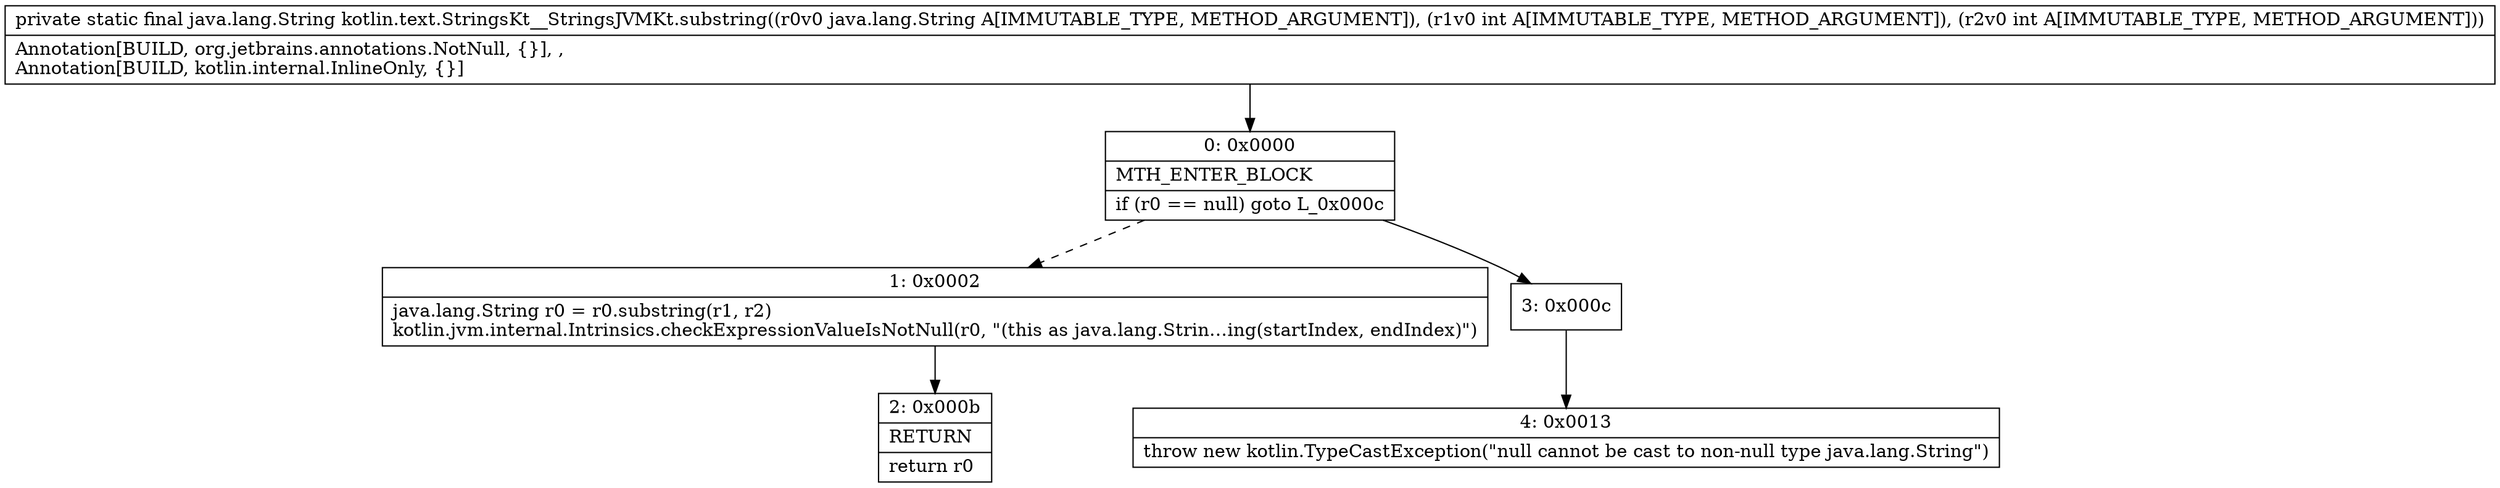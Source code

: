 digraph "CFG forkotlin.text.StringsKt__StringsJVMKt.substring(Ljava\/lang\/String;II)Ljava\/lang\/String;" {
Node_0 [shape=record,label="{0\:\ 0x0000|MTH_ENTER_BLOCK\l|if (r0 == null) goto L_0x000c\l}"];
Node_1 [shape=record,label="{1\:\ 0x0002|java.lang.String r0 = r0.substring(r1, r2)\lkotlin.jvm.internal.Intrinsics.checkExpressionValueIsNotNull(r0, \"(this as java.lang.Strin…ing(startIndex, endIndex)\")\l}"];
Node_2 [shape=record,label="{2\:\ 0x000b|RETURN\l|return r0\l}"];
Node_3 [shape=record,label="{3\:\ 0x000c}"];
Node_4 [shape=record,label="{4\:\ 0x0013|throw new kotlin.TypeCastException(\"null cannot be cast to non\-null type java.lang.String\")\l}"];
MethodNode[shape=record,label="{private static final java.lang.String kotlin.text.StringsKt__StringsJVMKt.substring((r0v0 java.lang.String A[IMMUTABLE_TYPE, METHOD_ARGUMENT]), (r1v0 int A[IMMUTABLE_TYPE, METHOD_ARGUMENT]), (r2v0 int A[IMMUTABLE_TYPE, METHOD_ARGUMENT]))  | Annotation[BUILD, org.jetbrains.annotations.NotNull, \{\}], , \lAnnotation[BUILD, kotlin.internal.InlineOnly, \{\}]\l}"];
MethodNode -> Node_0;
Node_0 -> Node_1[style=dashed];
Node_0 -> Node_3;
Node_1 -> Node_2;
Node_3 -> Node_4;
}

